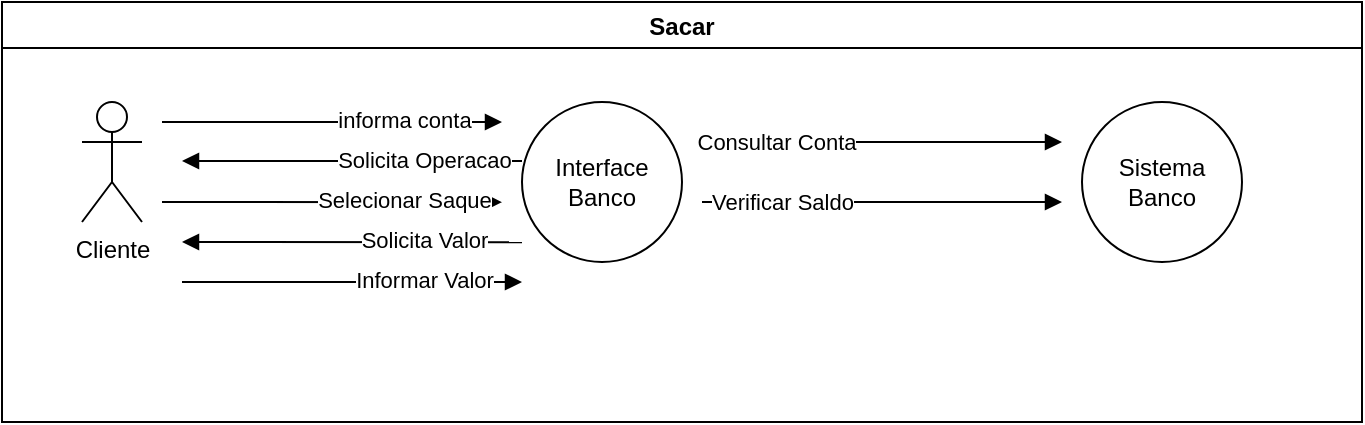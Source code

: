 <mxfile version="16.2.4" type="github">
  <diagram id="b9ZbTfYrFti3xzS2L6oo" name="Page-1">
    <mxGraphModel dx="1422" dy="772" grid="1" gridSize="10" guides="1" tooltips="1" connect="1" arrows="1" fold="1" page="1" pageScale="1" pageWidth="850" pageHeight="1100" math="0" shadow="0">
      <root>
        <mxCell id="0" />
        <mxCell id="1" parent="0" />
        <mxCell id="q-8KRDxRt0N7wBht6pTB-1" value="Sacar" style="swimlane;" vertex="1" parent="1">
          <mxGeometry x="10" y="100" width="680" height="210" as="geometry" />
        </mxCell>
        <mxCell id="q-8KRDxRt0N7wBht6pTB-2" style="edgeStyle=none;rounded=0;orthogonalLoop=1;jettySize=auto;html=1;endArrow=block;endFill=1;" edge="1" parent="q-8KRDxRt0N7wBht6pTB-1">
          <mxGeometry relative="1" as="geometry">
            <mxPoint x="80" y="60" as="sourcePoint" />
            <mxPoint x="250" y="60" as="targetPoint" />
          </mxGeometry>
        </mxCell>
        <mxCell id="q-8KRDxRt0N7wBht6pTB-3" value="informa conta" style="edgeLabel;html=1;align=center;verticalAlign=middle;resizable=0;points=[];" vertex="1" connectable="0" parent="q-8KRDxRt0N7wBht6pTB-2">
          <mxGeometry x="0.417" y="1" relative="1" as="geometry">
            <mxPoint as="offset" />
          </mxGeometry>
        </mxCell>
        <mxCell id="q-8KRDxRt0N7wBht6pTB-4" value="Cliente" style="shape=umlActor;verticalLabelPosition=bottom;verticalAlign=top;html=1;outlineConnect=0;" vertex="1" parent="q-8KRDxRt0N7wBht6pTB-1">
          <mxGeometry x="40" y="50" width="30" height="60" as="geometry" />
        </mxCell>
        <mxCell id="q-8KRDxRt0N7wBht6pTB-5" style="edgeStyle=none;rounded=0;orthogonalLoop=1;jettySize=auto;html=1;endArrow=block;endFill=1;" edge="1" parent="q-8KRDxRt0N7wBht6pTB-1">
          <mxGeometry relative="1" as="geometry">
            <mxPoint x="350" y="100" as="sourcePoint" />
            <mxPoint x="530" y="100" as="targetPoint" />
          </mxGeometry>
        </mxCell>
        <mxCell id="q-8KRDxRt0N7wBht6pTB-6" value="Verificar Saldo" style="edgeLabel;html=1;align=center;verticalAlign=middle;resizable=0;points=[];" vertex="1" connectable="0" parent="q-8KRDxRt0N7wBht6pTB-5">
          <mxGeometry x="-0.555" relative="1" as="geometry">
            <mxPoint as="offset" />
          </mxGeometry>
        </mxCell>
        <mxCell id="q-8KRDxRt0N7wBht6pTB-7" value="Interface Banco" style="ellipse;whiteSpace=wrap;html=1;aspect=fixed;" vertex="1" parent="q-8KRDxRt0N7wBht6pTB-1">
          <mxGeometry x="260" y="50" width="80" height="80" as="geometry" />
        </mxCell>
        <mxCell id="q-8KRDxRt0N7wBht6pTB-8" value="Sistema Banco" style="ellipse;whiteSpace=wrap;html=1;aspect=fixed;" vertex="1" parent="q-8KRDxRt0N7wBht6pTB-1">
          <mxGeometry x="540" y="50" width="80" height="80" as="geometry" />
        </mxCell>
        <mxCell id="q-8KRDxRt0N7wBht6pTB-9" style="edgeStyle=none;rounded=0;orthogonalLoop=1;jettySize=auto;html=1;endArrow=block;endFill=1;" edge="1" parent="q-8KRDxRt0N7wBht6pTB-1">
          <mxGeometry relative="1" as="geometry">
            <mxPoint x="80" y="99.995" as="sourcePoint" />
            <mxPoint x="250" y="100.07" as="targetPoint" />
          </mxGeometry>
        </mxCell>
        <mxCell id="q-8KRDxRt0N7wBht6pTB-10" value="Selecionar Saque" style="edgeLabel;html=1;align=center;verticalAlign=middle;resizable=0;points=[];" vertex="1" connectable="0" parent="q-8KRDxRt0N7wBht6pTB-9">
          <mxGeometry x="0.417" y="1" relative="1" as="geometry">
            <mxPoint as="offset" />
          </mxGeometry>
        </mxCell>
        <mxCell id="q-8KRDxRt0N7wBht6pTB-11" style="edgeStyle=none;rounded=0;orthogonalLoop=1;jettySize=auto;html=1;endArrow=block;endFill=1;" edge="1" parent="q-8KRDxRt0N7wBht6pTB-1">
          <mxGeometry relative="1" as="geometry">
            <mxPoint x="90" y="140" as="sourcePoint" />
            <mxPoint x="260" y="140" as="targetPoint" />
          </mxGeometry>
        </mxCell>
        <mxCell id="q-8KRDxRt0N7wBht6pTB-12" value="Informar Valor" style="edgeLabel;html=1;align=center;verticalAlign=middle;resizable=0;points=[];" vertex="1" connectable="0" parent="q-8KRDxRt0N7wBht6pTB-11">
          <mxGeometry x="0.417" y="1" relative="1" as="geometry">
            <mxPoint as="offset" />
          </mxGeometry>
        </mxCell>
        <mxCell id="q-8KRDxRt0N7wBht6pTB-13" style="edgeStyle=none;rounded=0;orthogonalLoop=1;jettySize=auto;html=1;endArrow=block;endFill=1;" edge="1" parent="q-8KRDxRt0N7wBht6pTB-1">
          <mxGeometry relative="1" as="geometry">
            <mxPoint x="350" y="70" as="sourcePoint" />
            <mxPoint x="530" y="70" as="targetPoint" />
          </mxGeometry>
        </mxCell>
        <mxCell id="q-8KRDxRt0N7wBht6pTB-14" value="Consultar Conta" style="edgeLabel;html=1;align=center;verticalAlign=middle;resizable=0;points=[];" vertex="1" connectable="0" parent="q-8KRDxRt0N7wBht6pTB-13">
          <mxGeometry x="-0.59" relative="1" as="geometry">
            <mxPoint as="offset" />
          </mxGeometry>
        </mxCell>
        <mxCell id="q-8KRDxRt0N7wBht6pTB-15" style="edgeStyle=none;rounded=0;orthogonalLoop=1;jettySize=auto;html=1;endArrow=none;endFill=0;startArrow=block;startFill=1;" edge="1" parent="q-8KRDxRt0N7wBht6pTB-1">
          <mxGeometry relative="1" as="geometry">
            <mxPoint x="90" y="79.5" as="sourcePoint" />
            <mxPoint x="260" y="79.5" as="targetPoint" />
          </mxGeometry>
        </mxCell>
        <mxCell id="q-8KRDxRt0N7wBht6pTB-16" value="Solicita Operacao" style="edgeLabel;html=1;align=center;verticalAlign=middle;resizable=0;points=[];" vertex="1" connectable="0" parent="q-8KRDxRt0N7wBht6pTB-15">
          <mxGeometry x="0.417" y="1" relative="1" as="geometry">
            <mxPoint as="offset" />
          </mxGeometry>
        </mxCell>
        <mxCell id="q-8KRDxRt0N7wBht6pTB-17" style="edgeStyle=none;rounded=0;orthogonalLoop=1;jettySize=auto;html=1;endArrow=none;endFill=0;startArrow=block;startFill=1;" edge="1" parent="q-8KRDxRt0N7wBht6pTB-1">
          <mxGeometry relative="1" as="geometry">
            <mxPoint x="90" y="119.995" as="sourcePoint" />
            <mxPoint x="260" y="120.07" as="targetPoint" />
          </mxGeometry>
        </mxCell>
        <mxCell id="q-8KRDxRt0N7wBht6pTB-18" value="Solicita Valor" style="edgeLabel;html=1;align=center;verticalAlign=middle;resizable=0;points=[];" vertex="1" connectable="0" parent="q-8KRDxRt0N7wBht6pTB-17">
          <mxGeometry x="0.417" y="1" relative="1" as="geometry">
            <mxPoint as="offset" />
          </mxGeometry>
        </mxCell>
      </root>
    </mxGraphModel>
  </diagram>
</mxfile>
